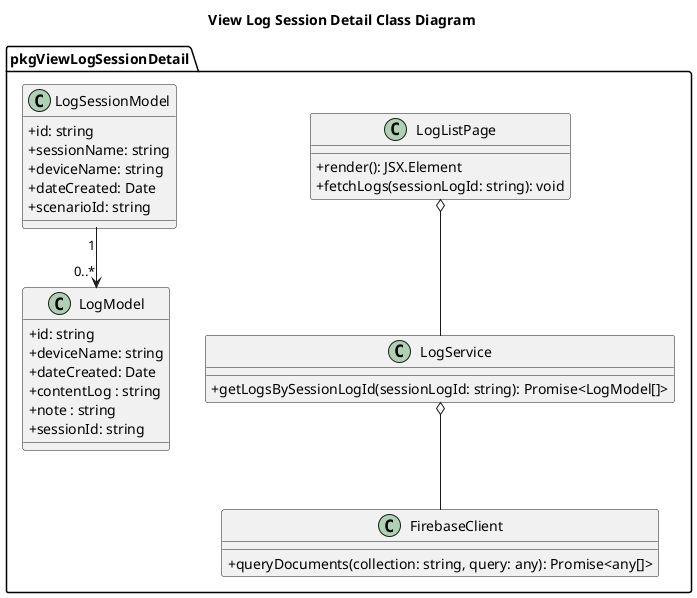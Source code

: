 @startuml ViewLogBySessionDetailClassDiagram
skinparam classAttributeIconSize 0
skinparam linetype ortho
title View Log Session Detail Class Diagram

package "pkgViewLogSessionDetail" {
    class LogListPage {
        + render(): JSX.Element
        + fetchLogs(sessionLogId: string): void
    }

    class LogService {
        + getLogsBySessionLogId(sessionLogId: string): Promise<LogModel[]>
    }

    class FirebaseClient {
        + queryDocuments(collection: string, query: any): Promise<any[]>
    }

    LogListPage o-- LogService
    LogService o-- FirebaseClient

class LogSessionModel {
        + id: string
        + sessionName: string
        + deviceName: string
        + dateCreated: Date
        + scenarioId: string
    }
    class LogModel {
        + id: string
        + deviceName: string
        + dateCreated: Date
        + contentLog : string
        + note : string
        + sessionId: string
    }
    LogSessionModel "1" -->"0..*" LogModel
}
@enduml
